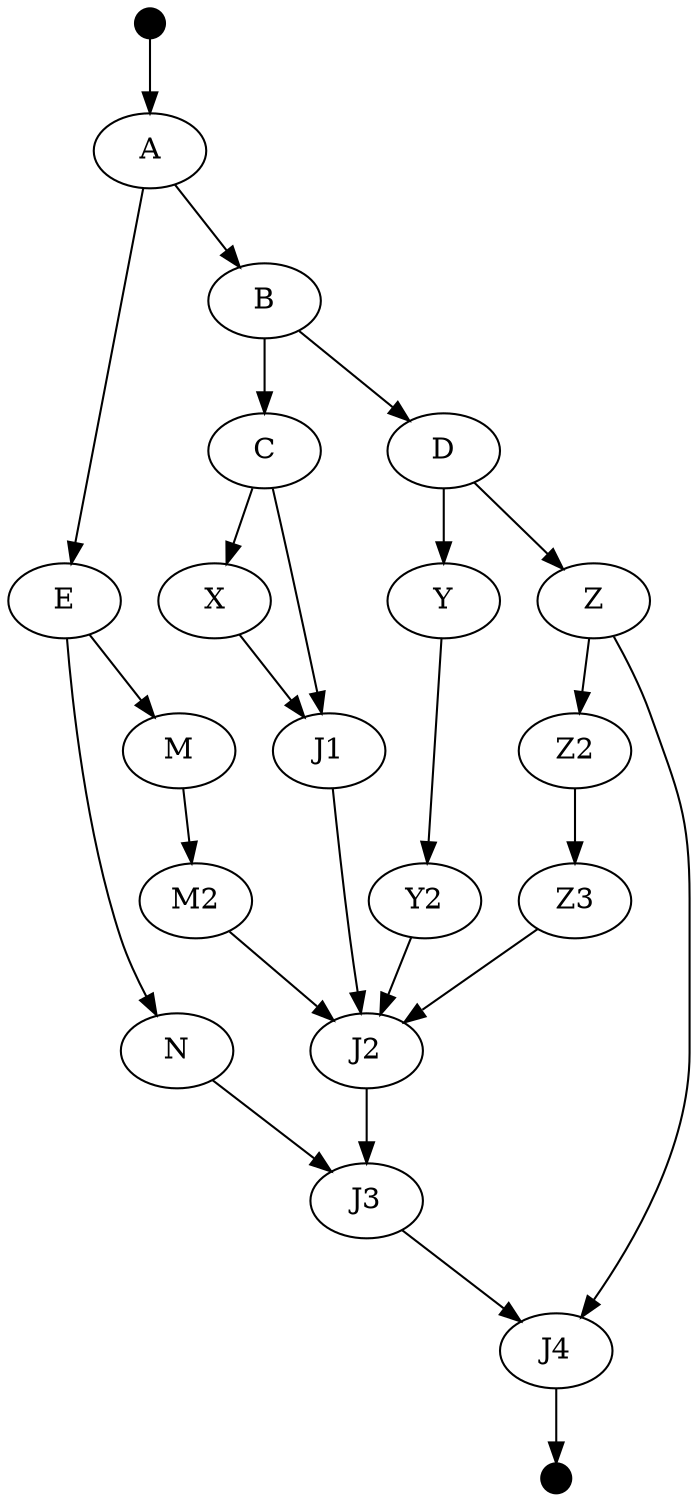 digraph for {
start [shape="point" width="0.2"]
end [shape="point" width="0.2"]
start -> A;
A -> E;
A -> B;
E -> N;
E  -> M->M2;
B -> C;
B -> D;
C -> X -> J1;
C -> J1;
D -> Y->Y2;
D -> Z;
M2 -> J2;
J1 -> J2;
Y2 -> J2;
Z -> Z2->Z3-> J2;
J2 -> J3;
N -> J3;
Z -> J4;
J3 -> J4;
J4 -> end;
}